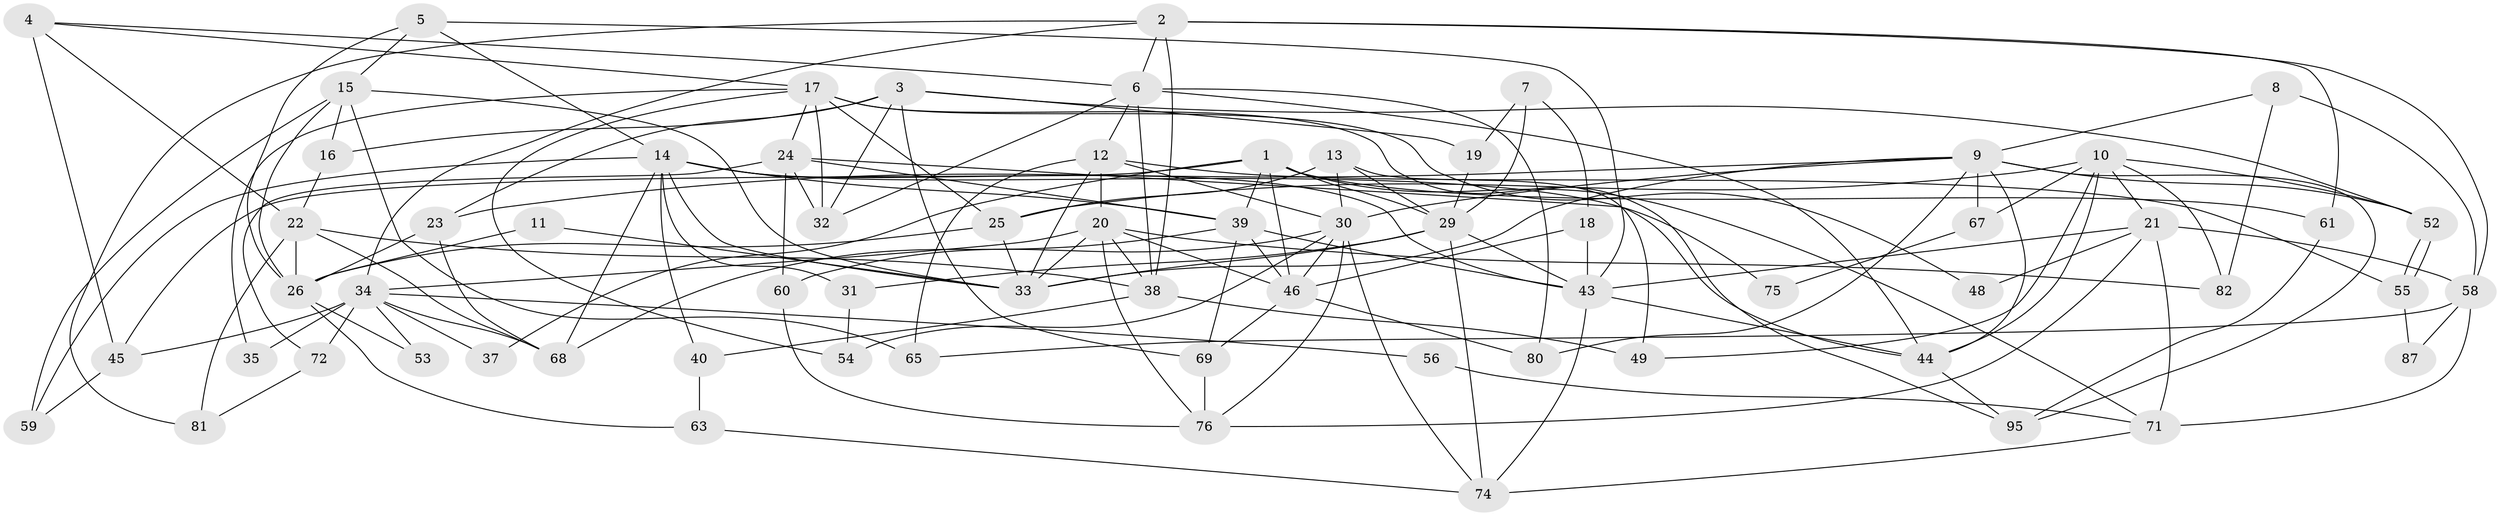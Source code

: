 // original degree distribution, {4: 0.17708333333333334, 3: 0.34375, 6: 0.15625, 7: 0.010416666666666666, 2: 0.10416666666666667, 5: 0.20833333333333334}
// Generated by graph-tools (version 1.1) at 2025/11/02/27/25 16:11:21]
// undirected, 67 vertices, 158 edges
graph export_dot {
graph [start="1"]
  node [color=gray90,style=filled];
  1 [super="+42"];
  2 [super="+90"];
  3 [super="+79"];
  4;
  5;
  6 [super="+93"];
  7;
  8;
  9 [super="+28"];
  10;
  11;
  12 [super="+36"];
  13;
  14 [super="+84"];
  15;
  16;
  17 [super="+70"];
  18;
  19;
  20 [super="+50"];
  21 [super="+94"];
  22 [super="+64"];
  23;
  24 [super="+27"];
  25 [super="+62"];
  26 [super="+89"];
  29 [super="+86"];
  30 [super="+88"];
  31;
  32;
  33 [super="+73"];
  34 [super="+41"];
  35;
  37;
  38 [super="+83"];
  39 [super="+47"];
  40;
  43 [super="+77"];
  44 [super="+51"];
  45 [super="+57"];
  46 [super="+78"];
  48;
  49;
  52;
  53;
  54;
  55;
  56;
  58 [super="+66"];
  59;
  60;
  61;
  63 [super="+91"];
  65;
  67;
  68 [super="+96"];
  69 [super="+85"];
  71 [super="+92"];
  72;
  74;
  75;
  76;
  80;
  81;
  82;
  87;
  95;
  1 -- 29;
  1 -- 37;
  1 -- 61;
  1 -- 39;
  1 -- 71;
  1 -- 45;
  1 -- 46;
  2 -- 81;
  2 -- 58;
  2 -- 61;
  2 -- 38;
  2 -- 6;
  2 -- 34;
  3 -- 32;
  3 -- 69;
  3 -- 16;
  3 -- 19;
  3 -- 52;
  3 -- 23;
  4 -- 45 [weight=2];
  4 -- 6;
  4 -- 22;
  4 -- 17;
  5 -- 15;
  5 -- 14;
  5 -- 43;
  5 -- 26;
  6 -- 12;
  6 -- 32;
  6 -- 80;
  6 -- 38;
  6 -- 44;
  7 -- 18;
  7 -- 19;
  7 -- 29;
  8 -- 9;
  8 -- 82;
  8 -- 58;
  9 -- 33;
  9 -- 52;
  9 -- 67;
  9 -- 80;
  9 -- 23;
  9 -- 44;
  9 -- 30;
  9 -- 95;
  10 -- 82;
  10 -- 49;
  10 -- 52;
  10 -- 67;
  10 -- 44;
  10 -- 21;
  10 -- 25;
  11 -- 33;
  11 -- 26;
  12 -- 20;
  12 -- 65;
  12 -- 33;
  12 -- 30;
  12 -- 55;
  13 -- 49;
  13 -- 25;
  13 -- 29;
  13 -- 30;
  14 -- 59;
  14 -- 31;
  14 -- 68;
  14 -- 33;
  14 -- 40;
  14 -- 43;
  14 -- 75;
  14 -- 39;
  15 -- 33;
  15 -- 26;
  15 -- 16;
  15 -- 59;
  15 -- 65;
  16 -- 22;
  17 -- 25;
  17 -- 32;
  17 -- 24;
  17 -- 48;
  17 -- 35;
  17 -- 54;
  17 -- 95;
  18 -- 43;
  18 -- 46;
  19 -- 29;
  20 -- 76;
  20 -- 82;
  20 -- 33;
  20 -- 34;
  20 -- 38;
  20 -- 46;
  21 -- 71;
  21 -- 48;
  21 -- 58;
  21 -- 76;
  21 -- 43;
  22 -- 26;
  22 -- 81;
  22 -- 38;
  22 -- 68;
  23 -- 26;
  23 -- 68;
  24 -- 32;
  24 -- 72;
  24 -- 60;
  24 -- 44;
  24 -- 39;
  25 -- 33;
  25 -- 26;
  26 -- 63;
  26 -- 53;
  29 -- 31;
  29 -- 33;
  29 -- 74;
  29 -- 43;
  30 -- 46 [weight=2];
  30 -- 54;
  30 -- 74;
  30 -- 60;
  30 -- 76;
  31 -- 54;
  34 -- 68;
  34 -- 72;
  34 -- 37;
  34 -- 53;
  34 -- 35;
  34 -- 56;
  34 -- 45;
  38 -- 49;
  38 -- 40;
  39 -- 68;
  39 -- 69;
  39 -- 43;
  39 -- 46;
  40 -- 63;
  43 -- 74;
  43 -- 44;
  44 -- 95;
  45 -- 59;
  46 -- 80;
  46 -- 69;
  52 -- 55;
  52 -- 55;
  55 -- 87;
  56 -- 71;
  58 -- 65;
  58 -- 87;
  58 -- 71;
  60 -- 76;
  61 -- 95;
  63 -- 74;
  67 -- 75;
  69 -- 76;
  71 -- 74;
  72 -- 81;
}
